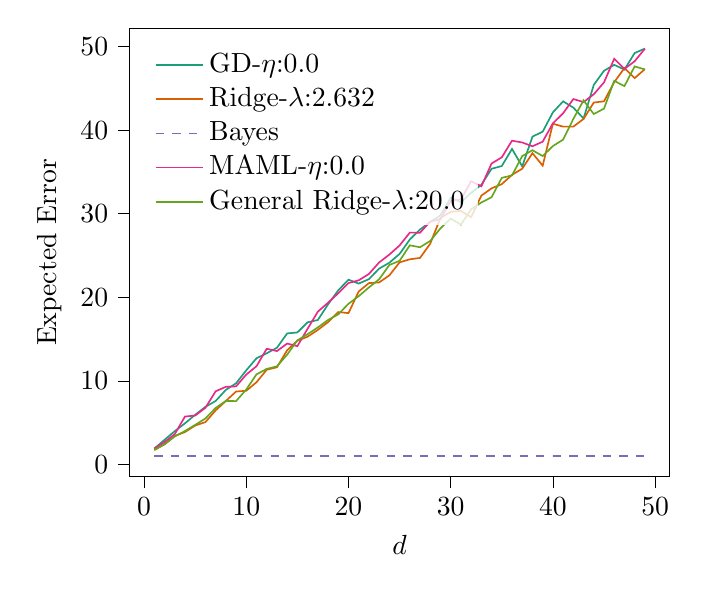 % This file was created with tikzplotlib v0.10.1.
\begin{tikzpicture}

\definecolor{chocolate217952}{RGB}{217,95,2}
\definecolor{darkcyan27158119}{RGB}{27,158,119}
\definecolor{darkgray176}{RGB}{176,176,176}
\definecolor{deeppink23141138}{RGB}{231,41,138}
\definecolor{lightslategray117112179}{RGB}{117,112,179}
\definecolor{olivedrab10216630}{RGB}{102,166,30}

\begin{axis}[
legend cell align={left},
legend style={
  fill opacity=0.8,
  draw opacity=1,
  text opacity=1,
  at={(0.03,0.97)},
  anchor=north west,
  draw=none
},
tick align=outside,
tick pos=left,
x grid style={darkgray176},
xlabel={\(\displaystyle d\)},
xmin=-1.4, xmax=51.4,
xtick style={color=black},
y grid style={darkgray176},
ylabel={Expected Error},
ymin=-1.438, ymax=52.186,
ytick style={color=black}
]
\addplot [semithick, darkcyan27158119]
table {%
1 1.905
2 2.953
3 3.991
4 4.925
5 5.948
6 6.9
7 7.598
8 8.926
9 9.716
10 11.272
11 12.709
12 13.31
13 13.964
14 15.682
15 15.799
16 17.014
17 17.286
18 19.152
19 20.838
20 22.109
21 21.644
22 22.172
23 23.435
24 24.139
25 25.189
26 26.915
27 28.112
28 29.009
29 29.803
30 31.923
31 31.373
32 32.503
33 33.459
34 35.376
35 35.701
36 37.749
37 35.661
38 39.218
39 39.81
40 42.121
41 43.442
42 42.688
43 41.392
44 45.406
45 47.095
46 47.804
47 47.241
48 49.214
49 49.749
};
\addlegendentry{GD-$\eta$:0.0}
\addplot [semithick, chocolate217952]
table {%
1 1.724
2 2.421
3 3.41
4 3.884
5 4.66
6 5.069
7 6.474
8 7.601
9 8.731
10 8.823
11 9.842
12 11.337
13 11.632
14 13.671
15 14.815
16 15.293
17 16.102
18 17.03
19 18.236
20 18.109
21 20.701
22 21.701
23 21.782
24 22.627
25 24.18
26 24.548
27 24.712
28 26.42
29 29.491
30 30.22
31 30.336
32 29.585
33 32.162
34 33.037
35 33.537
36 34.649
37 35.382
38 37.242
39 35.746
40 40.763
41 40.414
42 40.412
43 41.335
44 43.298
45 43.443
46 45.735
47 47.42
48 46.219
49 47.292
};
\addlegendentry{Ridge-$\lambda$:2.632}
\addplot [semithick, lightslategray117112179, dashed]
table {%
1 1.0
2 1.0
3 1.0
4 1.0
5 1.0
6 1.0
7 1.0
8 1.0
9 1.0
10 1.0
11 1.0
12 1.0
13 1.0
14 1.0
15 1.0
16 1.0
17 1.0
18 1.0
19 1.0
20 1.0
21 1.0
22 1.0
23 1.0
24 1.0
25 1.0
26 1.0
27 1.0
28 1.0
29 1.0
30 1.0
31 1.0
32 1.0
33 1.0
34 1.0
35 1.0
36 1.0
37 1.0
38 1.0
39 1.0
40 1.0
41 1.0
42 1.0
43 1.0
44 1.0
45 1.0
46 1.0
47 1.0
48 1.0
49 1.0
};
\addlegendentry{Bayes}
\addplot [semithick, deeppink23141138]
table {%
1 1.915
2 2.688
3 3.632
4 5.738
5 5.86
6 6.782
7 8.756
8 9.298
9 9.349
10 10.761
11 11.754
12 13.85
13 13.568
14 14.47
15 14.161
16 16.243
17 18.281
18 19.352
19 20.488
20 21.708
21 22.032
22 22.794
23 24.175
24 25.113
25 26.203
26 27.736
27 27.729
28 29.062
29 29.35
30 31.524
31 31.688
32 33.882
33 33.273
34 36.003
35 36.744
36 38.734
37 38.519
38 38.063
39 38.617
40 40.809
41 42.011
42 43.718
43 43.349
44 44.285
45 45.705
46 48.538
47 47.316
48 48.239
49 49.731
};
\addlegendentry{MAML-$\eta$:0.0}
\addplot [semithick, olivedrab10216630]
table {%
1 1.768
2 2.405
3 3.365
4 4.005
5 4.743
6 5.505
7 6.762
8 7.609
9 7.584
10 8.973
11 10.783
12 11.438
13 11.744
14 13.148
15 14.857
16 15.592
17 16.4
18 17.292
19 17.962
20 19.226
21 20.135
22 21.186
23 22.156
24 23.87
25 24.361
26 26.219
27 25.987
28 26.744
29 28.249
30 29.418
31 28.695
32 30.526
33 31.343
34 31.974
35 34.287
36 34.583
37 36.895
38 37.596
39 36.897
40 38.093
41 38.863
42 41.339
43 43.555
44 41.922
45 42.572
46 45.89
47 45.262
48 47.618
49 47.255
};
\addlegendentry{General Ridge-$\lambda$:20.0}
\end{axis}

\end{tikzpicture}
